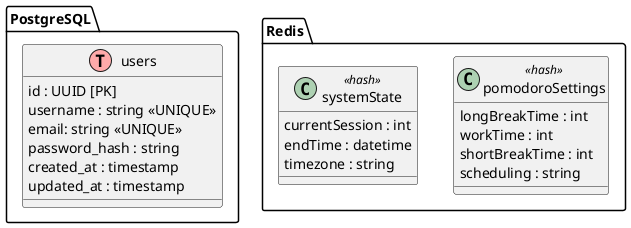 @startuml

!define table(x) class x << (T,#FFAAAA) >>
!define kvstore(x) class x << (K,#FFD700) >>
package "PostgreSQL" {
    table(users) {
        id : UUID [PK]
        username : string <<UNIQUE>>
        email: string <<UNIQUE>>
        password_hash : string
        created_at : timestamp
        updated_at : timestamp
    }
}

package "Redis" {
    class pomodoroSettings <<hash>> {
        longBreakTime : int
        workTime : int
        shortBreakTime : int
        scheduling : string
    }

    class systemState <<hash>> {
        currentSession : int
        endTime : datetime
        timezone : string
    }
}

@enduml
